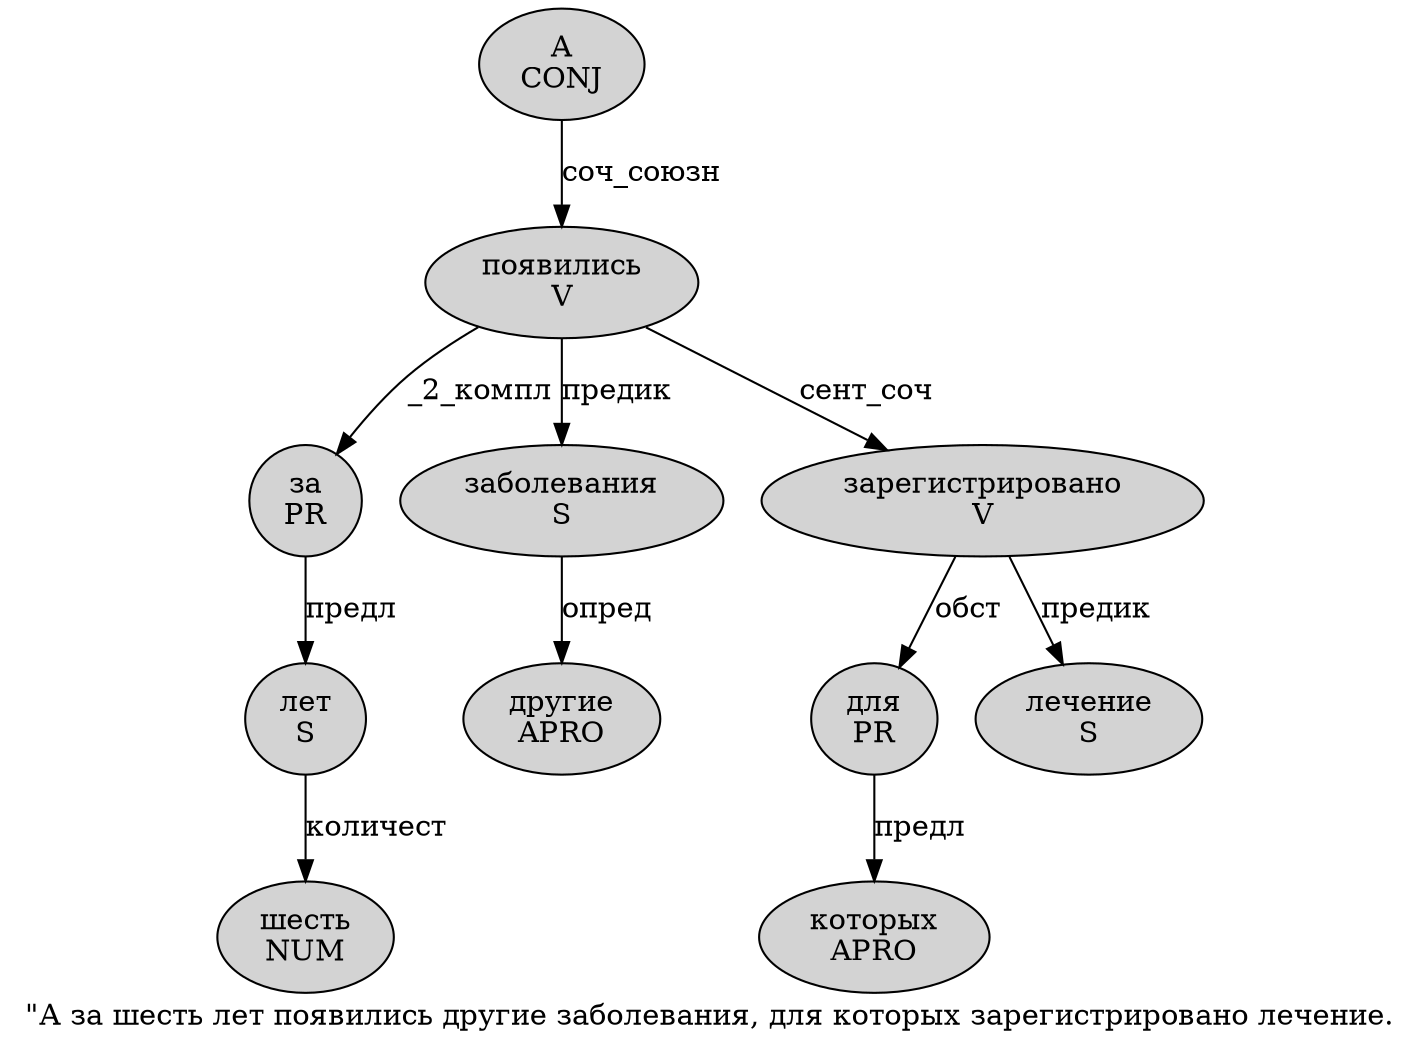 digraph SENTENCE_524 {
	graph [label="\"А за шесть лет появились другие заболевания, для которых зарегистрировано лечение."]
	node [style=filled]
		1 [label="А
CONJ" color="" fillcolor=lightgray penwidth=1 shape=ellipse]
		2 [label="за
PR" color="" fillcolor=lightgray penwidth=1 shape=ellipse]
		3 [label="шесть
NUM" color="" fillcolor=lightgray penwidth=1 shape=ellipse]
		4 [label="лет
S" color="" fillcolor=lightgray penwidth=1 shape=ellipse]
		5 [label="появились
V" color="" fillcolor=lightgray penwidth=1 shape=ellipse]
		6 [label="другие
APRO" color="" fillcolor=lightgray penwidth=1 shape=ellipse]
		7 [label="заболевания
S" color="" fillcolor=lightgray penwidth=1 shape=ellipse]
		9 [label="для
PR" color="" fillcolor=lightgray penwidth=1 shape=ellipse]
		10 [label="которых
APRO" color="" fillcolor=lightgray penwidth=1 shape=ellipse]
		11 [label="зарегистрировано
V" color="" fillcolor=lightgray penwidth=1 shape=ellipse]
		12 [label="лечение
S" color="" fillcolor=lightgray penwidth=1 shape=ellipse]
			4 -> 3 [label="количест"]
			5 -> 2 [label="_2_компл"]
			5 -> 7 [label="предик"]
			5 -> 11 [label="сент_соч"]
			1 -> 5 [label="соч_союзн"]
			11 -> 9 [label="обст"]
			11 -> 12 [label="предик"]
			9 -> 10 [label="предл"]
			2 -> 4 [label="предл"]
			7 -> 6 [label="опред"]
}